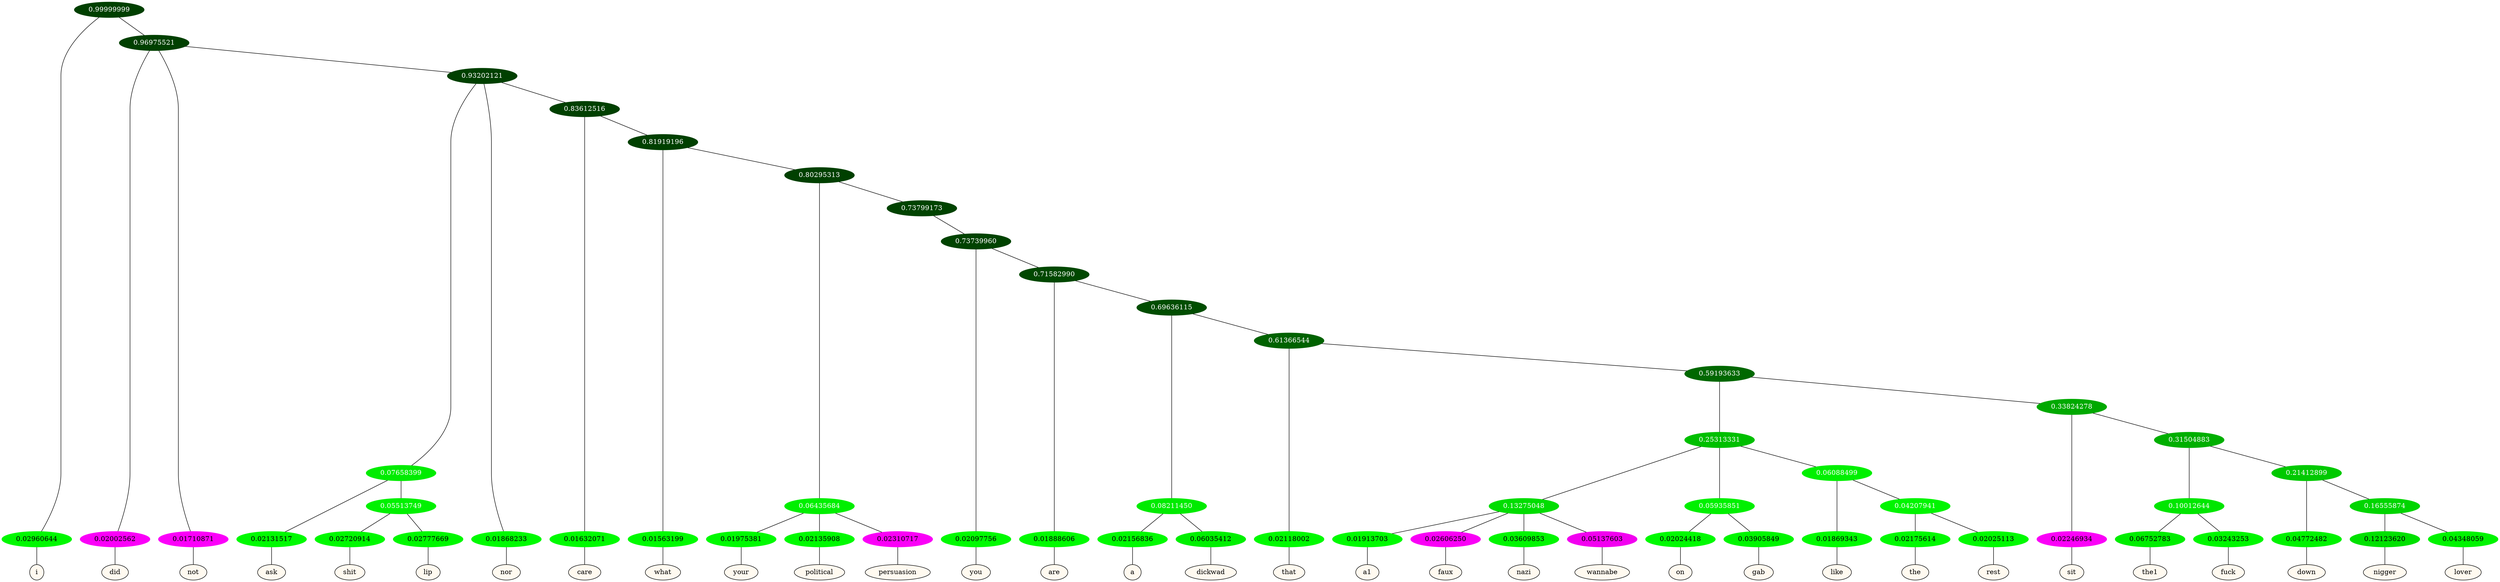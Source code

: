 graph {
	node [format=png height=0.15 nodesep=0.001 ordering=out overlap=prism overlap_scaling=0.01 ranksep=0.001 ratio=0.2 style=filled width=0.15]
	{
		rank=same
		a_w_1 [label=i color=black fillcolor=floralwhite style="filled,solid"]
		a_w_3 [label=did color=black fillcolor=floralwhite style="filled,solid"]
		a_w_4 [label=not color=black fillcolor=floralwhite style="filled,solid"]
		a_w_9 [label=ask color=black fillcolor=floralwhite style="filled,solid"]
		a_w_13 [label=shit color=black fillcolor=floralwhite style="filled,solid"]
		a_w_14 [label=lip color=black fillcolor=floralwhite style="filled,solid"]
		a_w_7 [label=nor color=black fillcolor=floralwhite style="filled,solid"]
		a_w_11 [label=care color=black fillcolor=floralwhite style="filled,solid"]
		a_w_15 [label=what color=black fillcolor=floralwhite style="filled,solid"]
		a_w_19 [label=your color=black fillcolor=floralwhite style="filled,solid"]
		a_w_20 [label=political color=black fillcolor=floralwhite style="filled,solid"]
		a_w_21 [label=persuasion color=black fillcolor=floralwhite style="filled,solid"]
		a_w_23 [label=you color=black fillcolor=floralwhite style="filled,solid"]
		a_w_25 [label=are color=black fillcolor=floralwhite style="filled,solid"]
		a_w_29 [label=a color=black fillcolor=floralwhite style="filled,solid"]
		a_w_30 [label=dickwad color=black fillcolor=floralwhite style="filled,solid"]
		a_w_31 [label=that color=black fillcolor=floralwhite style="filled,solid"]
		a_w_40 [label=a1 color=black fillcolor=floralwhite style="filled,solid"]
		a_w_41 [label=faux color=black fillcolor=floralwhite style="filled,solid"]
		a_w_42 [label=nazi color=black fillcolor=floralwhite style="filled,solid"]
		a_w_43 [label=wannabe color=black fillcolor=floralwhite style="filled,solid"]
		a_w_44 [label=on color=black fillcolor=floralwhite style="filled,solid"]
		a_w_45 [label=gab color=black fillcolor=floralwhite style="filled,solid"]
		a_w_46 [label=like color=black fillcolor=floralwhite style="filled,solid"]
		a_w_50 [label=the color=black fillcolor=floralwhite style="filled,solid"]
		a_w_51 [label=rest color=black fillcolor=floralwhite style="filled,solid"]
		a_w_38 [label=sit color=black fillcolor=floralwhite style="filled,solid"]
		a_w_52 [label=the1 color=black fillcolor=floralwhite style="filled,solid"]
		a_w_53 [label=fuck color=black fillcolor=floralwhite style="filled,solid"]
		a_w_54 [label=down color=black fillcolor=floralwhite style="filled,solid"]
		a_w_56 [label=nigger color=black fillcolor=floralwhite style="filled,solid"]
		a_w_57 [label=lover color=black fillcolor=floralwhite style="filled,solid"]
	}
	a_n_1 -- a_w_1
	a_n_3 -- a_w_3
	a_n_4 -- a_w_4
	a_n_9 -- a_w_9
	a_n_13 -- a_w_13
	a_n_14 -- a_w_14
	a_n_7 -- a_w_7
	a_n_11 -- a_w_11
	a_n_15 -- a_w_15
	a_n_19 -- a_w_19
	a_n_20 -- a_w_20
	a_n_21 -- a_w_21
	a_n_23 -- a_w_23
	a_n_25 -- a_w_25
	a_n_29 -- a_w_29
	a_n_30 -- a_w_30
	a_n_31 -- a_w_31
	a_n_40 -- a_w_40
	a_n_41 -- a_w_41
	a_n_42 -- a_w_42
	a_n_43 -- a_w_43
	a_n_44 -- a_w_44
	a_n_45 -- a_w_45
	a_n_46 -- a_w_46
	a_n_50 -- a_w_50
	a_n_51 -- a_w_51
	a_n_38 -- a_w_38
	a_n_52 -- a_w_52
	a_n_53 -- a_w_53
	a_n_54 -- a_w_54
	a_n_56 -- a_w_56
	a_n_57 -- a_w_57
	{
		rank=same
		a_n_1 [label=0.02960644 color="0.334 1.000 0.970" fontcolor=black]
		a_n_3 [label=0.02002562 color="0.835 1.000 0.980" fontcolor=black]
		a_n_4 [label=0.01710871 color="0.835 1.000 0.983" fontcolor=black]
		a_n_9 [label=0.02131517 color="0.334 1.000 0.979" fontcolor=black]
		a_n_13 [label=0.02720914 color="0.334 1.000 0.973" fontcolor=black]
		a_n_14 [label=0.02777669 color="0.334 1.000 0.972" fontcolor=black]
		a_n_7 [label=0.01868233 color="0.334 1.000 0.981" fontcolor=black]
		a_n_11 [label=0.01632071 color="0.334 1.000 0.984" fontcolor=black]
		a_n_15 [label=0.01563199 color="0.334 1.000 0.984" fontcolor=black]
		a_n_19 [label=0.01975381 color="0.334 1.000 0.980" fontcolor=black]
		a_n_20 [label=0.02135908 color="0.334 1.000 0.979" fontcolor=black]
		a_n_21 [label=0.02310717 color="0.835 1.000 0.977" fontcolor=black]
		a_n_23 [label=0.02097756 color="0.334 1.000 0.979" fontcolor=black]
		a_n_25 [label=0.01888606 color="0.334 1.000 0.981" fontcolor=black]
		a_n_29 [label=0.02156836 color="0.334 1.000 0.978" fontcolor=black]
		a_n_30 [label=0.06035412 color="0.334 1.000 0.940" fontcolor=black]
		a_n_31 [label=0.02118002 color="0.334 1.000 0.979" fontcolor=black]
		a_n_40 [label=0.01913703 color="0.334 1.000 0.981" fontcolor=black]
		a_n_41 [label=0.02606250 color="0.835 1.000 0.974" fontcolor=black]
		a_n_42 [label=0.03609853 color="0.334 1.000 0.964" fontcolor=black]
		a_n_43 [label=0.05137603 color="0.835 1.000 0.949" fontcolor=black]
		a_n_44 [label=0.02024418 color="0.334 1.000 0.980" fontcolor=black]
		a_n_45 [label=0.03905849 color="0.334 1.000 0.961" fontcolor=black]
		a_n_46 [label=0.01869343 color="0.334 1.000 0.981" fontcolor=black]
		a_n_50 [label=0.02175614 color="0.334 1.000 0.978" fontcolor=black]
		a_n_51 [label=0.02025113 color="0.334 1.000 0.980" fontcolor=black]
		a_n_38 [label=0.02246934 color="0.835 1.000 0.978" fontcolor=black]
		a_n_52 [label=0.06752783 color="0.334 1.000 0.932" fontcolor=black]
		a_n_53 [label=0.03243253 color="0.334 1.000 0.968" fontcolor=black]
		a_n_54 [label=0.04772482 color="0.334 1.000 0.952" fontcolor=black]
		a_n_56 [label=0.12123620 color="0.334 1.000 0.879" fontcolor=black]
		a_n_57 [label=0.04348059 color="0.334 1.000 0.957" fontcolor=black]
	}
	a_n_0 [label=0.99999999 color="0.334 1.000 0.250" fontcolor=grey99]
	a_n_0 -- a_n_1
	a_n_2 [label=0.96975521 color="0.334 1.000 0.250" fontcolor=grey99]
	a_n_0 -- a_n_2
	a_n_2 -- a_n_3
	a_n_2 -- a_n_4
	a_n_5 [label=0.93202121 color="0.334 1.000 0.250" fontcolor=grey99]
	a_n_2 -- a_n_5
	a_n_6 [label=0.07658399 color="0.334 1.000 0.923" fontcolor=grey99]
	a_n_5 -- a_n_6
	a_n_5 -- a_n_7
	a_n_8 [label=0.83612516 color="0.334 1.000 0.250" fontcolor=grey99]
	a_n_5 -- a_n_8
	a_n_6 -- a_n_9
	a_n_10 [label=0.05513749 color="0.334 1.000 0.945" fontcolor=grey99]
	a_n_6 -- a_n_10
	a_n_8 -- a_n_11
	a_n_12 [label=0.81919196 color="0.334 1.000 0.250" fontcolor=grey99]
	a_n_8 -- a_n_12
	a_n_10 -- a_n_13
	a_n_10 -- a_n_14
	a_n_12 -- a_n_15
	a_n_16 [label=0.80295313 color="0.334 1.000 0.250" fontcolor=grey99]
	a_n_12 -- a_n_16
	a_n_17 [label=0.06435684 color="0.334 1.000 0.936" fontcolor=grey99]
	a_n_16 -- a_n_17
	a_n_18 [label=0.73799173 color="0.334 1.000 0.262" fontcolor=grey99]
	a_n_16 -- a_n_18
	a_n_17 -- a_n_19
	a_n_17 -- a_n_20
	a_n_17 -- a_n_21
	a_n_22 [label=0.73739960 color="0.334 1.000 0.263" fontcolor=grey99]
	a_n_18 -- a_n_22
	a_n_22 -- a_n_23
	a_n_24 [label=0.71582990 color="0.334 1.000 0.284" fontcolor=grey99]
	a_n_22 -- a_n_24
	a_n_24 -- a_n_25
	a_n_26 [label=0.69636115 color="0.334 1.000 0.304" fontcolor=grey99]
	a_n_24 -- a_n_26
	a_n_27 [label=0.08211450 color="0.334 1.000 0.918" fontcolor=grey99]
	a_n_26 -- a_n_27
	a_n_28 [label=0.61366544 color="0.334 1.000 0.386" fontcolor=grey99]
	a_n_26 -- a_n_28
	a_n_27 -- a_n_29
	a_n_27 -- a_n_30
	a_n_28 -- a_n_31
	a_n_32 [label=0.59193633 color="0.334 1.000 0.408" fontcolor=grey99]
	a_n_28 -- a_n_32
	a_n_33 [label=0.25313331 color="0.334 1.000 0.747" fontcolor=grey99]
	a_n_32 -- a_n_33
	a_n_34 [label=0.33824278 color="0.334 1.000 0.662" fontcolor=grey99]
	a_n_32 -- a_n_34
	a_n_35 [label=0.13275048 color="0.334 1.000 0.867" fontcolor=grey99]
	a_n_33 -- a_n_35
	a_n_36 [label=0.05935851 color="0.334 1.000 0.941" fontcolor=grey99]
	a_n_33 -- a_n_36
	a_n_37 [label=0.06088499 color="0.334 1.000 0.939" fontcolor=grey99]
	a_n_33 -- a_n_37
	a_n_34 -- a_n_38
	a_n_39 [label=0.31504883 color="0.334 1.000 0.685" fontcolor=grey99]
	a_n_34 -- a_n_39
	a_n_35 -- a_n_40
	a_n_35 -- a_n_41
	a_n_35 -- a_n_42
	a_n_35 -- a_n_43
	a_n_36 -- a_n_44
	a_n_36 -- a_n_45
	a_n_37 -- a_n_46
	a_n_47 [label=0.04207941 color="0.334 1.000 0.958" fontcolor=grey99]
	a_n_37 -- a_n_47
	a_n_48 [label=0.10012644 color="0.334 1.000 0.900" fontcolor=grey99]
	a_n_39 -- a_n_48
	a_n_49 [label=0.21412899 color="0.334 1.000 0.786" fontcolor=grey99]
	a_n_39 -- a_n_49
	a_n_47 -- a_n_50
	a_n_47 -- a_n_51
	a_n_48 -- a_n_52
	a_n_48 -- a_n_53
	a_n_49 -- a_n_54
	a_n_55 [label=0.16555874 color="0.334 1.000 0.834" fontcolor=grey99]
	a_n_49 -- a_n_55
	a_n_55 -- a_n_56
	a_n_55 -- a_n_57
}

